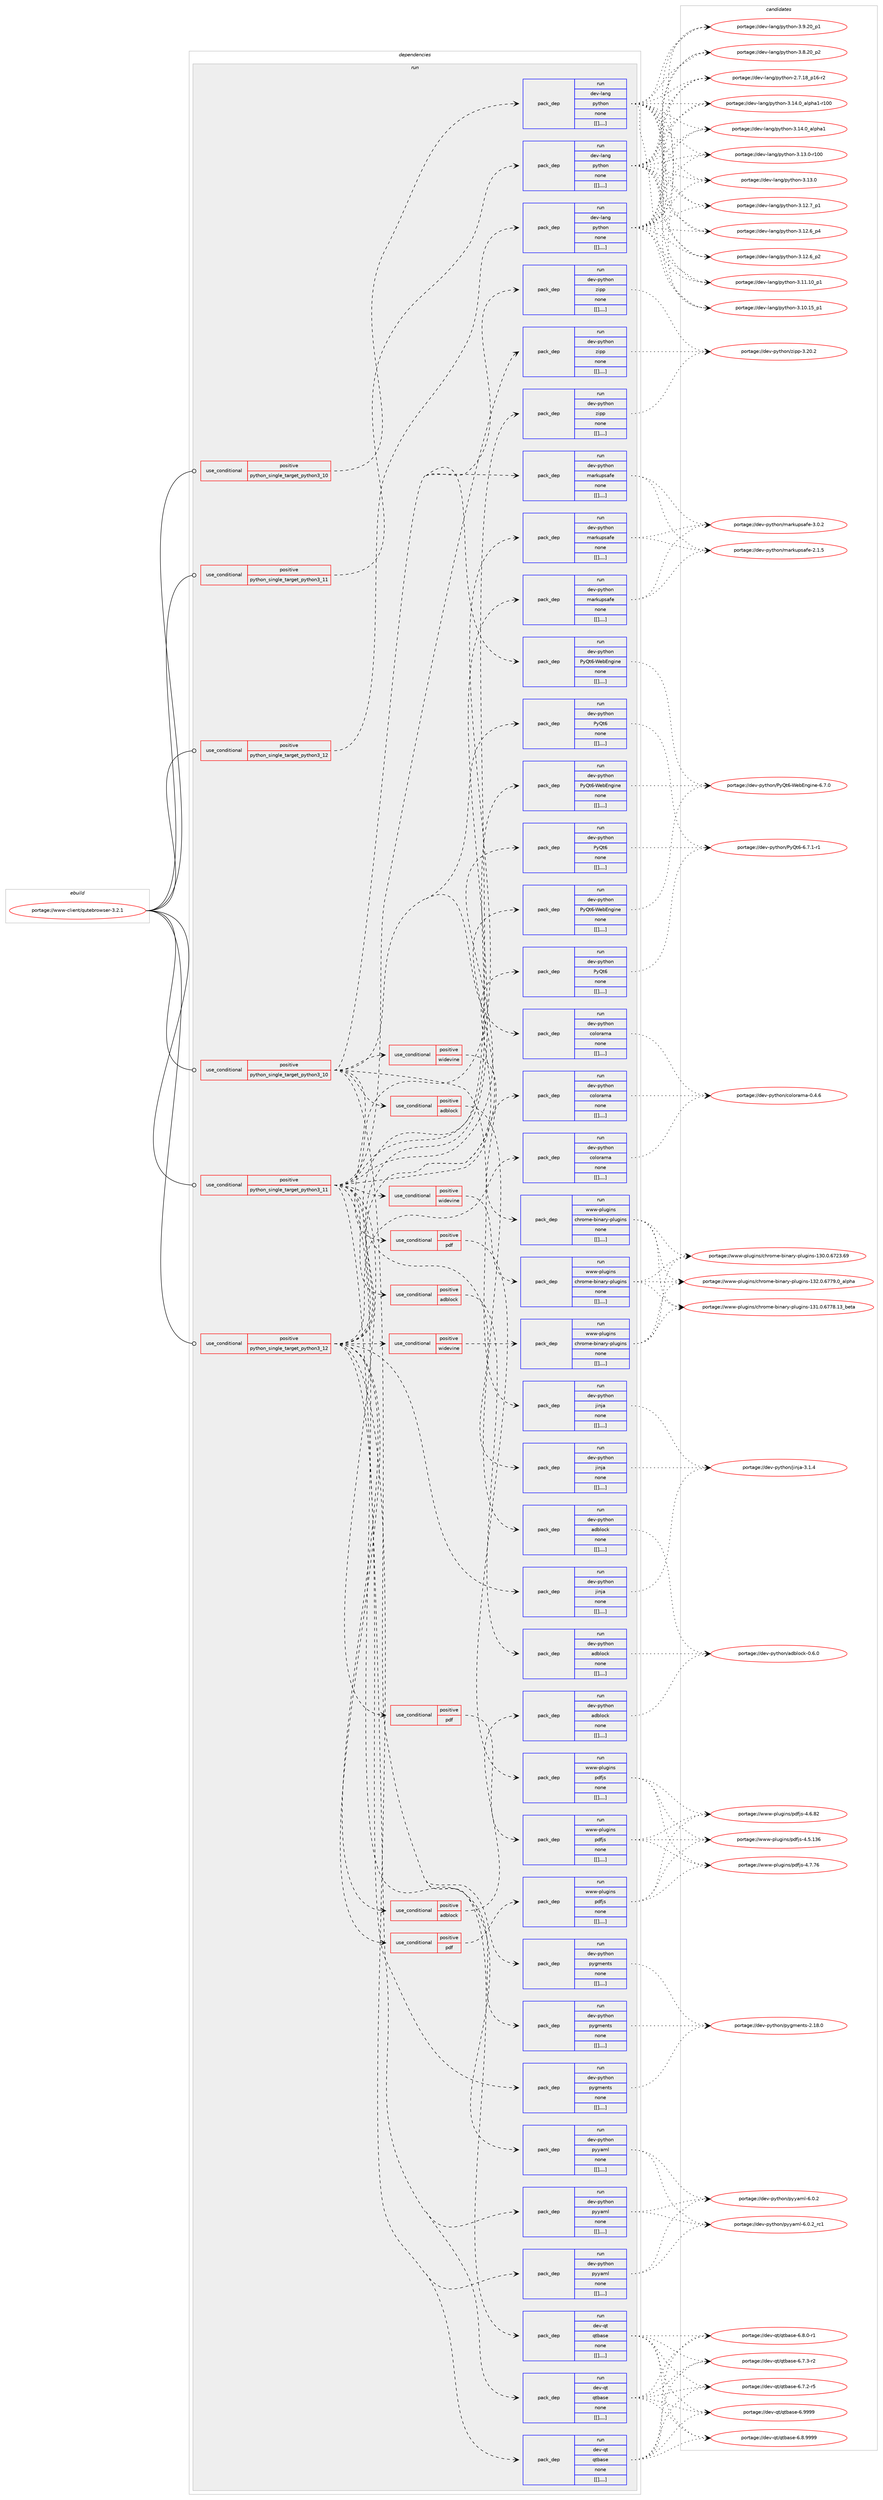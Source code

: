 digraph prolog {

# *************
# Graph options
# *************

newrank=true;
concentrate=true;
compound=true;
graph [rankdir=LR,fontname=Helvetica,fontsize=10,ranksep=1.5];#, ranksep=2.5, nodesep=0.2];
edge  [arrowhead=vee];
node  [fontname=Helvetica,fontsize=10];

# **********
# The ebuild
# **********

subgraph cluster_leftcol {
color=gray;
label=<<i>ebuild</i>>;
id [label="portage://www-client/qutebrowser-3.2.1", color=red, width=4, href="../www-client/qutebrowser-3.2.1.svg"];
}

# ****************
# The dependencies
# ****************

subgraph cluster_midcol {
color=gray;
label=<<i>dependencies</i>>;
subgraph cluster_compile {
fillcolor="#eeeeee";
style=filled;
label=<<i>compile</i>>;
}
subgraph cluster_compileandrun {
fillcolor="#eeeeee";
style=filled;
label=<<i>compile and run</i>>;
}
subgraph cluster_run {
fillcolor="#eeeeee";
style=filled;
label=<<i>run</i>>;
subgraph cond127078 {
dependency474744 [label=<<TABLE BORDER="0" CELLBORDER="1" CELLSPACING="0" CELLPADDING="4"><TR><TD ROWSPAN="3" CELLPADDING="10">use_conditional</TD></TR><TR><TD>positive</TD></TR><TR><TD>python_single_target_python3_10</TD></TR></TABLE>>, shape=none, color=red];
subgraph pack344060 {
dependency474808 [label=<<TABLE BORDER="0" CELLBORDER="1" CELLSPACING="0" CELLPADDING="4" WIDTH="220"><TR><TD ROWSPAN="6" CELLPADDING="30">pack_dep</TD></TR><TR><TD WIDTH="110">run</TD></TR><TR><TD>dev-lang</TD></TR><TR><TD>python</TD></TR><TR><TD>none</TD></TR><TR><TD>[[],,,,]</TD></TR></TABLE>>, shape=none, color=blue];
}
dependency474744:e -> dependency474808:w [weight=20,style="dashed",arrowhead="vee"];
}
id:e -> dependency474744:w [weight=20,style="solid",arrowhead="odot"];
subgraph cond127108 {
dependency474817 [label=<<TABLE BORDER="0" CELLBORDER="1" CELLSPACING="0" CELLPADDING="4"><TR><TD ROWSPAN="3" CELLPADDING="10">use_conditional</TD></TR><TR><TD>positive</TD></TR><TR><TD>python_single_target_python3_10</TD></TR></TABLE>>, shape=none, color=red];
subgraph pack344103 {
dependency474838 [label=<<TABLE BORDER="0" CELLBORDER="1" CELLSPACING="0" CELLPADDING="4" WIDTH="220"><TR><TD ROWSPAN="6" CELLPADDING="30">pack_dep</TD></TR><TR><TD WIDTH="110">run</TD></TR><TR><TD>dev-python</TD></TR><TR><TD>PyQt6-WebEngine</TD></TR><TR><TD>none</TD></TR><TR><TD>[[],,,,]</TD></TR></TABLE>>, shape=none, color=blue];
}
dependency474817:e -> dependency474838:w [weight=20,style="dashed",arrowhead="vee"];
subgraph pack344137 {
dependency474862 [label=<<TABLE BORDER="0" CELLBORDER="1" CELLSPACING="0" CELLPADDING="4" WIDTH="220"><TR><TD ROWSPAN="6" CELLPADDING="30">pack_dep</TD></TR><TR><TD WIDTH="110">run</TD></TR><TR><TD>dev-python</TD></TR><TR><TD>PyQt6</TD></TR><TR><TD>none</TD></TR><TR><TD>[[],,,,]</TD></TR></TABLE>>, shape=none, color=blue];
}
dependency474817:e -> dependency474862:w [weight=20,style="dashed",arrowhead="vee"];
subgraph pack344143 {
dependency474907 [label=<<TABLE BORDER="0" CELLBORDER="1" CELLSPACING="0" CELLPADDING="4" WIDTH="220"><TR><TD ROWSPAN="6" CELLPADDING="30">pack_dep</TD></TR><TR><TD WIDTH="110">run</TD></TR><TR><TD>dev-python</TD></TR><TR><TD>colorama</TD></TR><TR><TD>none</TD></TR><TR><TD>[[],,,,]</TD></TR></TABLE>>, shape=none, color=blue];
}
dependency474817:e -> dependency474907:w [weight=20,style="dashed",arrowhead="vee"];
subgraph pack344181 {
dependency474911 [label=<<TABLE BORDER="0" CELLBORDER="1" CELLSPACING="0" CELLPADDING="4" WIDTH="220"><TR><TD ROWSPAN="6" CELLPADDING="30">pack_dep</TD></TR><TR><TD WIDTH="110">run</TD></TR><TR><TD>dev-python</TD></TR><TR><TD>jinja</TD></TR><TR><TD>none</TD></TR><TR><TD>[[],,,,]</TD></TR></TABLE>>, shape=none, color=blue];
}
dependency474817:e -> dependency474911:w [weight=20,style="dashed",arrowhead="vee"];
subgraph pack344183 {
dependency474936 [label=<<TABLE BORDER="0" CELLBORDER="1" CELLSPACING="0" CELLPADDING="4" WIDTH="220"><TR><TD ROWSPAN="6" CELLPADDING="30">pack_dep</TD></TR><TR><TD WIDTH="110">run</TD></TR><TR><TD>dev-python</TD></TR><TR><TD>markupsafe</TD></TR><TR><TD>none</TD></TR><TR><TD>[[],,,,]</TD></TR></TABLE>>, shape=none, color=blue];
}
dependency474817:e -> dependency474936:w [weight=20,style="dashed",arrowhead="vee"];
subgraph pack344196 {
dependency474942 [label=<<TABLE BORDER="0" CELLBORDER="1" CELLSPACING="0" CELLPADDING="4" WIDTH="220"><TR><TD ROWSPAN="6" CELLPADDING="30">pack_dep</TD></TR><TR><TD WIDTH="110">run</TD></TR><TR><TD>dev-python</TD></TR><TR><TD>pygments</TD></TR><TR><TD>none</TD></TR><TR><TD>[[],,,,]</TD></TR></TABLE>>, shape=none, color=blue];
}
dependency474817:e -> dependency474942:w [weight=20,style="dashed",arrowhead="vee"];
subgraph pack344201 {
dependency474948 [label=<<TABLE BORDER="0" CELLBORDER="1" CELLSPACING="0" CELLPADDING="4" WIDTH="220"><TR><TD ROWSPAN="6" CELLPADDING="30">pack_dep</TD></TR><TR><TD WIDTH="110">run</TD></TR><TR><TD>dev-python</TD></TR><TR><TD>pyyaml</TD></TR><TR><TD>none</TD></TR><TR><TD>[[],,,,]</TD></TR></TABLE>>, shape=none, color=blue];
}
dependency474817:e -> dependency474948:w [weight=20,style="dashed",arrowhead="vee"];
subgraph pack344219 {
dependency475014 [label=<<TABLE BORDER="0" CELLBORDER="1" CELLSPACING="0" CELLPADDING="4" WIDTH="220"><TR><TD ROWSPAN="6" CELLPADDING="30">pack_dep</TD></TR><TR><TD WIDTH="110">run</TD></TR><TR><TD>dev-python</TD></TR><TR><TD>zipp</TD></TR><TR><TD>none</TD></TR><TR><TD>[[],,,,]</TD></TR></TABLE>>, shape=none, color=blue];
}
dependency474817:e -> dependency475014:w [weight=20,style="dashed",arrowhead="vee"];
subgraph pack344286 {
dependency475062 [label=<<TABLE BORDER="0" CELLBORDER="1" CELLSPACING="0" CELLPADDING="4" WIDTH="220"><TR><TD ROWSPAN="6" CELLPADDING="30">pack_dep</TD></TR><TR><TD WIDTH="110">run</TD></TR><TR><TD>dev-qt</TD></TR><TR><TD>qtbase</TD></TR><TR><TD>none</TD></TR><TR><TD>[[],,,,]</TD></TR></TABLE>>, shape=none, color=blue];
}
dependency474817:e -> dependency475062:w [weight=20,style="dashed",arrowhead="vee"];
subgraph cond127152 {
dependency475085 [label=<<TABLE BORDER="0" CELLBORDER="1" CELLSPACING="0" CELLPADDING="4"><TR><TD ROWSPAN="3" CELLPADDING="10">use_conditional</TD></TR><TR><TD>positive</TD></TR><TR><TD>adblock</TD></TR></TABLE>>, shape=none, color=red];
subgraph pack344341 {
dependency475125 [label=<<TABLE BORDER="0" CELLBORDER="1" CELLSPACING="0" CELLPADDING="4" WIDTH="220"><TR><TD ROWSPAN="6" CELLPADDING="30">pack_dep</TD></TR><TR><TD WIDTH="110">run</TD></TR><TR><TD>dev-python</TD></TR><TR><TD>adblock</TD></TR><TR><TD>none</TD></TR><TR><TD>[[],,,,]</TD></TR></TABLE>>, shape=none, color=blue];
}
dependency475085:e -> dependency475125:w [weight=20,style="dashed",arrowhead="vee"];
}
dependency474817:e -> dependency475085:w [weight=20,style="dashed",arrowhead="vee"];
subgraph cond127173 {
dependency475130 [label=<<TABLE BORDER="0" CELLBORDER="1" CELLSPACING="0" CELLPADDING="4"><TR><TD ROWSPAN="3" CELLPADDING="10">use_conditional</TD></TR><TR><TD>positive</TD></TR><TR><TD>pdf</TD></TR></TABLE>>, shape=none, color=red];
subgraph pack344387 {
dependency475195 [label=<<TABLE BORDER="0" CELLBORDER="1" CELLSPACING="0" CELLPADDING="4" WIDTH="220"><TR><TD ROWSPAN="6" CELLPADDING="30">pack_dep</TD></TR><TR><TD WIDTH="110">run</TD></TR><TR><TD>www-plugins</TD></TR><TR><TD>pdfjs</TD></TR><TR><TD>none</TD></TR><TR><TD>[[],,,,]</TD></TR></TABLE>>, shape=none, color=blue];
}
dependency475130:e -> dependency475195:w [weight=20,style="dashed",arrowhead="vee"];
}
dependency474817:e -> dependency475130:w [weight=20,style="dashed",arrowhead="vee"];
subgraph cond127190 {
dependency475201 [label=<<TABLE BORDER="0" CELLBORDER="1" CELLSPACING="0" CELLPADDING="4"><TR><TD ROWSPAN="3" CELLPADDING="10">use_conditional</TD></TR><TR><TD>positive</TD></TR><TR><TD>widevine</TD></TR></TABLE>>, shape=none, color=red];
subgraph pack344416 {
dependency475225 [label=<<TABLE BORDER="0" CELLBORDER="1" CELLSPACING="0" CELLPADDING="4" WIDTH="220"><TR><TD ROWSPAN="6" CELLPADDING="30">pack_dep</TD></TR><TR><TD WIDTH="110">run</TD></TR><TR><TD>www-plugins</TD></TR><TR><TD>chrome-binary-plugins</TD></TR><TR><TD>none</TD></TR><TR><TD>[[],,,,]</TD></TR></TABLE>>, shape=none, color=blue];
}
dependency475201:e -> dependency475225:w [weight=20,style="dashed",arrowhead="vee"];
}
dependency474817:e -> dependency475201:w [weight=20,style="dashed",arrowhead="vee"];
}
id:e -> dependency474817:w [weight=20,style="solid",arrowhead="odot"];
subgraph cond127198 {
dependency475249 [label=<<TABLE BORDER="0" CELLBORDER="1" CELLSPACING="0" CELLPADDING="4"><TR><TD ROWSPAN="3" CELLPADDING="10">use_conditional</TD></TR><TR><TD>positive</TD></TR><TR><TD>python_single_target_python3_11</TD></TR></TABLE>>, shape=none, color=red];
subgraph pack344443 {
dependency475251 [label=<<TABLE BORDER="0" CELLBORDER="1" CELLSPACING="0" CELLPADDING="4" WIDTH="220"><TR><TD ROWSPAN="6" CELLPADDING="30">pack_dep</TD></TR><TR><TD WIDTH="110">run</TD></TR><TR><TD>dev-lang</TD></TR><TR><TD>python</TD></TR><TR><TD>none</TD></TR><TR><TD>[[],,,,]</TD></TR></TABLE>>, shape=none, color=blue];
}
dependency475249:e -> dependency475251:w [weight=20,style="dashed",arrowhead="vee"];
}
id:e -> dependency475249:w [weight=20,style="solid",arrowhead="odot"];
subgraph cond127210 {
dependency475316 [label=<<TABLE BORDER="0" CELLBORDER="1" CELLSPACING="0" CELLPADDING="4"><TR><TD ROWSPAN="3" CELLPADDING="10">use_conditional</TD></TR><TR><TD>positive</TD></TR><TR><TD>python_single_target_python3_11</TD></TR></TABLE>>, shape=none, color=red];
subgraph pack344490 {
dependency475320 [label=<<TABLE BORDER="0" CELLBORDER="1" CELLSPACING="0" CELLPADDING="4" WIDTH="220"><TR><TD ROWSPAN="6" CELLPADDING="30">pack_dep</TD></TR><TR><TD WIDTH="110">run</TD></TR><TR><TD>dev-python</TD></TR><TR><TD>PyQt6-WebEngine</TD></TR><TR><TD>none</TD></TR><TR><TD>[[],,,,]</TD></TR></TABLE>>, shape=none, color=blue];
}
dependency475316:e -> dependency475320:w [weight=20,style="dashed",arrowhead="vee"];
subgraph pack344508 {
dependency475349 [label=<<TABLE BORDER="0" CELLBORDER="1" CELLSPACING="0" CELLPADDING="4" WIDTH="220"><TR><TD ROWSPAN="6" CELLPADDING="30">pack_dep</TD></TR><TR><TD WIDTH="110">run</TD></TR><TR><TD>dev-python</TD></TR><TR><TD>PyQt6</TD></TR><TR><TD>none</TD></TR><TR><TD>[[],,,,]</TD></TR></TABLE>>, shape=none, color=blue];
}
dependency475316:e -> dependency475349:w [weight=20,style="dashed",arrowhead="vee"];
subgraph pack344524 {
dependency475452 [label=<<TABLE BORDER="0" CELLBORDER="1" CELLSPACING="0" CELLPADDING="4" WIDTH="220"><TR><TD ROWSPAN="6" CELLPADDING="30">pack_dep</TD></TR><TR><TD WIDTH="110">run</TD></TR><TR><TD>dev-python</TD></TR><TR><TD>colorama</TD></TR><TR><TD>none</TD></TR><TR><TD>[[],,,,]</TD></TR></TABLE>>, shape=none, color=blue];
}
dependency475316:e -> dependency475452:w [weight=20,style="dashed",arrowhead="vee"];
subgraph pack344589 {
dependency475457 [label=<<TABLE BORDER="0" CELLBORDER="1" CELLSPACING="0" CELLPADDING="4" WIDTH="220"><TR><TD ROWSPAN="6" CELLPADDING="30">pack_dep</TD></TR><TR><TD WIDTH="110">run</TD></TR><TR><TD>dev-python</TD></TR><TR><TD>jinja</TD></TR><TR><TD>none</TD></TR><TR><TD>[[],,,,]</TD></TR></TABLE>>, shape=none, color=blue];
}
dependency475316:e -> dependency475457:w [weight=20,style="dashed",arrowhead="vee"];
subgraph pack344595 {
dependency475537 [label=<<TABLE BORDER="0" CELLBORDER="1" CELLSPACING="0" CELLPADDING="4" WIDTH="220"><TR><TD ROWSPAN="6" CELLPADDING="30">pack_dep</TD></TR><TR><TD WIDTH="110">run</TD></TR><TR><TD>dev-python</TD></TR><TR><TD>markupsafe</TD></TR><TR><TD>none</TD></TR><TR><TD>[[],,,,]</TD></TR></TABLE>>, shape=none, color=blue];
}
dependency475316:e -> dependency475537:w [weight=20,style="dashed",arrowhead="vee"];
subgraph pack344685 {
dependency475586 [label=<<TABLE BORDER="0" CELLBORDER="1" CELLSPACING="0" CELLPADDING="4" WIDTH="220"><TR><TD ROWSPAN="6" CELLPADDING="30">pack_dep</TD></TR><TR><TD WIDTH="110">run</TD></TR><TR><TD>dev-python</TD></TR><TR><TD>pygments</TD></TR><TR><TD>none</TD></TR><TR><TD>[[],,,,]</TD></TR></TABLE>>, shape=none, color=blue];
}
dependency475316:e -> dependency475586:w [weight=20,style="dashed",arrowhead="vee"];
subgraph pack344704 {
dependency475634 [label=<<TABLE BORDER="0" CELLBORDER="1" CELLSPACING="0" CELLPADDING="4" WIDTH="220"><TR><TD ROWSPAN="6" CELLPADDING="30">pack_dep</TD></TR><TR><TD WIDTH="110">run</TD></TR><TR><TD>dev-python</TD></TR><TR><TD>pyyaml</TD></TR><TR><TD>none</TD></TR><TR><TD>[[],,,,]</TD></TR></TABLE>>, shape=none, color=blue];
}
dependency475316:e -> dependency475634:w [weight=20,style="dashed",arrowhead="vee"];
subgraph pack344727 {
dependency475643 [label=<<TABLE BORDER="0" CELLBORDER="1" CELLSPACING="0" CELLPADDING="4" WIDTH="220"><TR><TD ROWSPAN="6" CELLPADDING="30">pack_dep</TD></TR><TR><TD WIDTH="110">run</TD></TR><TR><TD>dev-python</TD></TR><TR><TD>zipp</TD></TR><TR><TD>none</TD></TR><TR><TD>[[],,,,]</TD></TR></TABLE>>, shape=none, color=blue];
}
dependency475316:e -> dependency475643:w [weight=20,style="dashed",arrowhead="vee"];
subgraph pack344730 {
dependency475687 [label=<<TABLE BORDER="0" CELLBORDER="1" CELLSPACING="0" CELLPADDING="4" WIDTH="220"><TR><TD ROWSPAN="6" CELLPADDING="30">pack_dep</TD></TR><TR><TD WIDTH="110">run</TD></TR><TR><TD>dev-qt</TD></TR><TR><TD>qtbase</TD></TR><TR><TD>none</TD></TR><TR><TD>[[],,,,]</TD></TR></TABLE>>, shape=none, color=blue];
}
dependency475316:e -> dependency475687:w [weight=20,style="dashed",arrowhead="vee"];
subgraph cond127325 {
dependency475748 [label=<<TABLE BORDER="0" CELLBORDER="1" CELLSPACING="0" CELLPADDING="4"><TR><TD ROWSPAN="3" CELLPADDING="10">use_conditional</TD></TR><TR><TD>positive</TD></TR><TR><TD>adblock</TD></TR></TABLE>>, shape=none, color=red];
subgraph pack344811 {
dependency475771 [label=<<TABLE BORDER="0" CELLBORDER="1" CELLSPACING="0" CELLPADDING="4" WIDTH="220"><TR><TD ROWSPAN="6" CELLPADDING="30">pack_dep</TD></TR><TR><TD WIDTH="110">run</TD></TR><TR><TD>dev-python</TD></TR><TR><TD>adblock</TD></TR><TR><TD>none</TD></TR><TR><TD>[[],,,,]</TD></TR></TABLE>>, shape=none, color=blue];
}
dependency475748:e -> dependency475771:w [weight=20,style="dashed",arrowhead="vee"];
}
dependency475316:e -> dependency475748:w [weight=20,style="dashed",arrowhead="vee"];
subgraph cond127342 {
dependency475814 [label=<<TABLE BORDER="0" CELLBORDER="1" CELLSPACING="0" CELLPADDING="4"><TR><TD ROWSPAN="3" CELLPADDING="10">use_conditional</TD></TR><TR><TD>positive</TD></TR><TR><TD>pdf</TD></TR></TABLE>>, shape=none, color=red];
subgraph pack344857 {
dependency475836 [label=<<TABLE BORDER="0" CELLBORDER="1" CELLSPACING="0" CELLPADDING="4" WIDTH="220"><TR><TD ROWSPAN="6" CELLPADDING="30">pack_dep</TD></TR><TR><TD WIDTH="110">run</TD></TR><TR><TD>www-plugins</TD></TR><TR><TD>pdfjs</TD></TR><TR><TD>none</TD></TR><TR><TD>[[],,,,]</TD></TR></TABLE>>, shape=none, color=blue];
}
dependency475814:e -> dependency475836:w [weight=20,style="dashed",arrowhead="vee"];
}
dependency475316:e -> dependency475814:w [weight=20,style="dashed",arrowhead="vee"];
subgraph cond127349 {
dependency475841 [label=<<TABLE BORDER="0" CELLBORDER="1" CELLSPACING="0" CELLPADDING="4"><TR><TD ROWSPAN="3" CELLPADDING="10">use_conditional</TD></TR><TR><TD>positive</TD></TR><TR><TD>widevine</TD></TR></TABLE>>, shape=none, color=red];
subgraph pack344880 {
dependency475844 [label=<<TABLE BORDER="0" CELLBORDER="1" CELLSPACING="0" CELLPADDING="4" WIDTH="220"><TR><TD ROWSPAN="6" CELLPADDING="30">pack_dep</TD></TR><TR><TD WIDTH="110">run</TD></TR><TR><TD>www-plugins</TD></TR><TR><TD>chrome-binary-plugins</TD></TR><TR><TD>none</TD></TR><TR><TD>[[],,,,]</TD></TR></TABLE>>, shape=none, color=blue];
}
dependency475841:e -> dependency475844:w [weight=20,style="dashed",arrowhead="vee"];
}
dependency475316:e -> dependency475841:w [weight=20,style="dashed",arrowhead="vee"];
}
id:e -> dependency475316:w [weight=20,style="solid",arrowhead="odot"];
subgraph cond127373 {
dependency475963 [label=<<TABLE BORDER="0" CELLBORDER="1" CELLSPACING="0" CELLPADDING="4"><TR><TD ROWSPAN="3" CELLPADDING="10">use_conditional</TD></TR><TR><TD>positive</TD></TR><TR><TD>python_single_target_python3_12</TD></TR></TABLE>>, shape=none, color=red];
subgraph pack344983 {
dependency476003 [label=<<TABLE BORDER="0" CELLBORDER="1" CELLSPACING="0" CELLPADDING="4" WIDTH="220"><TR><TD ROWSPAN="6" CELLPADDING="30">pack_dep</TD></TR><TR><TD WIDTH="110">run</TD></TR><TR><TD>dev-lang</TD></TR><TR><TD>python</TD></TR><TR><TD>none</TD></TR><TR><TD>[[],,,,]</TD></TR></TABLE>>, shape=none, color=blue];
}
dependency475963:e -> dependency476003:w [weight=20,style="dashed",arrowhead="vee"];
}
id:e -> dependency475963:w [weight=20,style="solid",arrowhead="odot"];
subgraph cond127396 {
dependency476028 [label=<<TABLE BORDER="0" CELLBORDER="1" CELLSPACING="0" CELLPADDING="4"><TR><TD ROWSPAN="3" CELLPADDING="10">use_conditional</TD></TR><TR><TD>positive</TD></TR><TR><TD>python_single_target_python3_12</TD></TR></TABLE>>, shape=none, color=red];
subgraph pack345019 {
dependency476051 [label=<<TABLE BORDER="0" CELLBORDER="1" CELLSPACING="0" CELLPADDING="4" WIDTH="220"><TR><TD ROWSPAN="6" CELLPADDING="30">pack_dep</TD></TR><TR><TD WIDTH="110">run</TD></TR><TR><TD>dev-python</TD></TR><TR><TD>PyQt6-WebEngine</TD></TR><TR><TD>none</TD></TR><TR><TD>[[],,,,]</TD></TR></TABLE>>, shape=none, color=blue];
}
dependency476028:e -> dependency476051:w [weight=20,style="dashed",arrowhead="vee"];
subgraph pack345041 {
dependency476131 [label=<<TABLE BORDER="0" CELLBORDER="1" CELLSPACING="0" CELLPADDING="4" WIDTH="220"><TR><TD ROWSPAN="6" CELLPADDING="30">pack_dep</TD></TR><TR><TD WIDTH="110">run</TD></TR><TR><TD>dev-python</TD></TR><TR><TD>PyQt6</TD></TR><TR><TD>none</TD></TR><TR><TD>[[],,,,]</TD></TR></TABLE>>, shape=none, color=blue];
}
dependency476028:e -> dependency476131:w [weight=20,style="dashed",arrowhead="vee"];
subgraph pack345113 {
dependency476151 [label=<<TABLE BORDER="0" CELLBORDER="1" CELLSPACING="0" CELLPADDING="4" WIDTH="220"><TR><TD ROWSPAN="6" CELLPADDING="30">pack_dep</TD></TR><TR><TD WIDTH="110">run</TD></TR><TR><TD>dev-python</TD></TR><TR><TD>colorama</TD></TR><TR><TD>none</TD></TR><TR><TD>[[],,,,]</TD></TR></TABLE>>, shape=none, color=blue];
}
dependency476028:e -> dependency476151:w [weight=20,style="dashed",arrowhead="vee"];
subgraph pack345125 {
dependency476173 [label=<<TABLE BORDER="0" CELLBORDER="1" CELLSPACING="0" CELLPADDING="4" WIDTH="220"><TR><TD ROWSPAN="6" CELLPADDING="30">pack_dep</TD></TR><TR><TD WIDTH="110">run</TD></TR><TR><TD>dev-python</TD></TR><TR><TD>jinja</TD></TR><TR><TD>none</TD></TR><TR><TD>[[],,,,]</TD></TR></TABLE>>, shape=none, color=blue];
}
dependency476028:e -> dependency476173:w [weight=20,style="dashed",arrowhead="vee"];
subgraph pack345140 {
dependency476263 [label=<<TABLE BORDER="0" CELLBORDER="1" CELLSPACING="0" CELLPADDING="4" WIDTH="220"><TR><TD ROWSPAN="6" CELLPADDING="30">pack_dep</TD></TR><TR><TD WIDTH="110">run</TD></TR><TR><TD>dev-python</TD></TR><TR><TD>markupsafe</TD></TR><TR><TD>none</TD></TR><TR><TD>[[],,,,]</TD></TR></TABLE>>, shape=none, color=blue];
}
dependency476028:e -> dependency476263:w [weight=20,style="dashed",arrowhead="vee"];
subgraph pack345210 {
dependency476288 [label=<<TABLE BORDER="0" CELLBORDER="1" CELLSPACING="0" CELLPADDING="4" WIDTH="220"><TR><TD ROWSPAN="6" CELLPADDING="30">pack_dep</TD></TR><TR><TD WIDTH="110">run</TD></TR><TR><TD>dev-python</TD></TR><TR><TD>pygments</TD></TR><TR><TD>none</TD></TR><TR><TD>[[],,,,]</TD></TR></TABLE>>, shape=none, color=blue];
}
dependency476028:e -> dependency476288:w [weight=20,style="dashed",arrowhead="vee"];
subgraph pack345226 {
dependency476328 [label=<<TABLE BORDER="0" CELLBORDER="1" CELLSPACING="0" CELLPADDING="4" WIDTH="220"><TR><TD ROWSPAN="6" CELLPADDING="30">pack_dep</TD></TR><TR><TD WIDTH="110">run</TD></TR><TR><TD>dev-python</TD></TR><TR><TD>pyyaml</TD></TR><TR><TD>none</TD></TR><TR><TD>[[],,,,]</TD></TR></TABLE>>, shape=none, color=blue];
}
dependency476028:e -> dependency476328:w [weight=20,style="dashed",arrowhead="vee"];
subgraph pack345287 {
dependency476403 [label=<<TABLE BORDER="0" CELLBORDER="1" CELLSPACING="0" CELLPADDING="4" WIDTH="220"><TR><TD ROWSPAN="6" CELLPADDING="30">pack_dep</TD></TR><TR><TD WIDTH="110">run</TD></TR><TR><TD>dev-python</TD></TR><TR><TD>zipp</TD></TR><TR><TD>none</TD></TR><TR><TD>[[],,,,]</TD></TR></TABLE>>, shape=none, color=blue];
}
dependency476028:e -> dependency476403:w [weight=20,style="dashed",arrowhead="vee"];
subgraph pack345372 {
dependency476544 [label=<<TABLE BORDER="0" CELLBORDER="1" CELLSPACING="0" CELLPADDING="4" WIDTH="220"><TR><TD ROWSPAN="6" CELLPADDING="30">pack_dep</TD></TR><TR><TD WIDTH="110">run</TD></TR><TR><TD>dev-qt</TD></TR><TR><TD>qtbase</TD></TR><TR><TD>none</TD></TR><TR><TD>[[],,,,]</TD></TR></TABLE>>, shape=none, color=blue];
}
dependency476028:e -> dependency476544:w [weight=20,style="dashed",arrowhead="vee"];
subgraph cond127533 {
dependency476568 [label=<<TABLE BORDER="0" CELLBORDER="1" CELLSPACING="0" CELLPADDING="4"><TR><TD ROWSPAN="3" CELLPADDING="10">use_conditional</TD></TR><TR><TD>positive</TD></TR><TR><TD>adblock</TD></TR></TABLE>>, shape=none, color=red];
subgraph pack345406 {
dependency476585 [label=<<TABLE BORDER="0" CELLBORDER="1" CELLSPACING="0" CELLPADDING="4" WIDTH="220"><TR><TD ROWSPAN="6" CELLPADDING="30">pack_dep</TD></TR><TR><TD WIDTH="110">run</TD></TR><TR><TD>dev-python</TD></TR><TR><TD>adblock</TD></TR><TR><TD>none</TD></TR><TR><TD>[[],,,,]</TD></TR></TABLE>>, shape=none, color=blue];
}
dependency476568:e -> dependency476585:w [weight=20,style="dashed",arrowhead="vee"];
}
dependency476028:e -> dependency476568:w [weight=20,style="dashed",arrowhead="vee"];
subgraph cond127555 {
dependency476605 [label=<<TABLE BORDER="0" CELLBORDER="1" CELLSPACING="0" CELLPADDING="4"><TR><TD ROWSPAN="3" CELLPADDING="10">use_conditional</TD></TR><TR><TD>positive</TD></TR><TR><TD>pdf</TD></TR></TABLE>>, shape=none, color=red];
subgraph pack345439 {
dependency476633 [label=<<TABLE BORDER="0" CELLBORDER="1" CELLSPACING="0" CELLPADDING="4" WIDTH="220"><TR><TD ROWSPAN="6" CELLPADDING="30">pack_dep</TD></TR><TR><TD WIDTH="110">run</TD></TR><TR><TD>www-plugins</TD></TR><TR><TD>pdfjs</TD></TR><TR><TD>none</TD></TR><TR><TD>[[],,,,]</TD></TR></TABLE>>, shape=none, color=blue];
}
dependency476605:e -> dependency476633:w [weight=20,style="dashed",arrowhead="vee"];
}
dependency476028:e -> dependency476605:w [weight=20,style="dashed",arrowhead="vee"];
subgraph cond127575 {
dependency476688 [label=<<TABLE BORDER="0" CELLBORDER="1" CELLSPACING="0" CELLPADDING="4"><TR><TD ROWSPAN="3" CELLPADDING="10">use_conditional</TD></TR><TR><TD>positive</TD></TR><TR><TD>widevine</TD></TR></TABLE>>, shape=none, color=red];
subgraph pack345479 {
dependency476689 [label=<<TABLE BORDER="0" CELLBORDER="1" CELLSPACING="0" CELLPADDING="4" WIDTH="220"><TR><TD ROWSPAN="6" CELLPADDING="30">pack_dep</TD></TR><TR><TD WIDTH="110">run</TD></TR><TR><TD>www-plugins</TD></TR><TR><TD>chrome-binary-plugins</TD></TR><TR><TD>none</TD></TR><TR><TD>[[],,,,]</TD></TR></TABLE>>, shape=none, color=blue];
}
dependency476688:e -> dependency476689:w [weight=20,style="dashed",arrowhead="vee"];
}
dependency476028:e -> dependency476688:w [weight=20,style="dashed",arrowhead="vee"];
}
id:e -> dependency476028:w [weight=20,style="solid",arrowhead="odot"];
}
}

# **************
# The candidates
# **************

subgraph cluster_choices {
rank=same;
color=gray;
label=<<i>candidates</i>>;

subgraph choice344028 {
color=black;
nodesep=1;
choice100101118451089711010347112121116104111110455146495246489597108112104974945114494848 [label="portage://dev-lang/python-3.14.0_alpha1-r100", color=red, width=4,href="../dev-lang/python-3.14.0_alpha1-r100.svg"];
choice1001011184510897110103471121211161041111104551464952464895971081121049749 [label="portage://dev-lang/python-3.14.0_alpha1", color=red, width=4,href="../dev-lang/python-3.14.0_alpha1.svg"];
choice1001011184510897110103471121211161041111104551464951464845114494848 [label="portage://dev-lang/python-3.13.0-r100", color=red, width=4,href="../dev-lang/python-3.13.0-r100.svg"];
choice10010111845108971101034711212111610411111045514649514648 [label="portage://dev-lang/python-3.13.0", color=red, width=4,href="../dev-lang/python-3.13.0.svg"];
choice100101118451089711010347112121116104111110455146495046559511249 [label="portage://dev-lang/python-3.12.7_p1", color=red, width=4,href="../dev-lang/python-3.12.7_p1.svg"];
choice100101118451089711010347112121116104111110455146495046549511252 [label="portage://dev-lang/python-3.12.6_p4", color=red, width=4,href="../dev-lang/python-3.12.6_p4.svg"];
choice100101118451089711010347112121116104111110455146495046549511250 [label="portage://dev-lang/python-3.12.6_p2", color=red, width=4,href="../dev-lang/python-3.12.6_p2.svg"];
choice10010111845108971101034711212111610411111045514649494649489511249 [label="portage://dev-lang/python-3.11.10_p1", color=red, width=4,href="../dev-lang/python-3.11.10_p1.svg"];
choice10010111845108971101034711212111610411111045514649484649539511249 [label="portage://dev-lang/python-3.10.15_p1", color=red, width=4,href="../dev-lang/python-3.10.15_p1.svg"];
choice100101118451089711010347112121116104111110455146574650489511249 [label="portage://dev-lang/python-3.9.20_p1", color=red, width=4,href="../dev-lang/python-3.9.20_p1.svg"];
choice100101118451089711010347112121116104111110455146564650489511250 [label="portage://dev-lang/python-3.8.20_p2", color=red, width=4,href="../dev-lang/python-3.8.20_p2.svg"];
choice100101118451089711010347112121116104111110455046554649569511249544511450 [label="portage://dev-lang/python-2.7.18_p16-r2", color=red, width=4,href="../dev-lang/python-2.7.18_p16-r2.svg"];
dependency474808:e -> choice100101118451089711010347112121116104111110455146495246489597108112104974945114494848:w [style=dotted,weight="100"];
dependency474808:e -> choice1001011184510897110103471121211161041111104551464952464895971081121049749:w [style=dotted,weight="100"];
dependency474808:e -> choice1001011184510897110103471121211161041111104551464951464845114494848:w [style=dotted,weight="100"];
dependency474808:e -> choice10010111845108971101034711212111610411111045514649514648:w [style=dotted,weight="100"];
dependency474808:e -> choice100101118451089711010347112121116104111110455146495046559511249:w [style=dotted,weight="100"];
dependency474808:e -> choice100101118451089711010347112121116104111110455146495046549511252:w [style=dotted,weight="100"];
dependency474808:e -> choice100101118451089711010347112121116104111110455146495046549511250:w [style=dotted,weight="100"];
dependency474808:e -> choice10010111845108971101034711212111610411111045514649494649489511249:w [style=dotted,weight="100"];
dependency474808:e -> choice10010111845108971101034711212111610411111045514649484649539511249:w [style=dotted,weight="100"];
dependency474808:e -> choice100101118451089711010347112121116104111110455146574650489511249:w [style=dotted,weight="100"];
dependency474808:e -> choice100101118451089711010347112121116104111110455146564650489511250:w [style=dotted,weight="100"];
dependency474808:e -> choice100101118451089711010347112121116104111110455046554649569511249544511450:w [style=dotted,weight="100"];
}
subgraph choice344041 {
color=black;
nodesep=1;
choice100101118451121211161041111104780121811165445871019869110103105110101455446554648 [label="portage://dev-python/PyQt6-WebEngine-6.7.0", color=red, width=4,href="../dev-python/PyQt6-WebEngine-6.7.0.svg"];
dependency474838:e -> choice100101118451121211161041111104780121811165445871019869110103105110101455446554648:w [style=dotted,weight="100"];
}
subgraph choice344049 {
color=black;
nodesep=1;
choice10010111845112121116104111110478012181116544554465546494511449 [label="portage://dev-python/PyQt6-6.7.1-r1", color=red, width=4,href="../dev-python/PyQt6-6.7.1-r1.svg"];
dependency474862:e -> choice10010111845112121116104111110478012181116544554465546494511449:w [style=dotted,weight="100"];
}
subgraph choice344052 {
color=black;
nodesep=1;
choice1001011184511212111610411111047991111081111149710997454846524654 [label="portage://dev-python/colorama-0.4.6", color=red, width=4,href="../dev-python/colorama-0.4.6.svg"];
dependency474907:e -> choice1001011184511212111610411111047991111081111149710997454846524654:w [style=dotted,weight="100"];
}
subgraph choice344095 {
color=black;
nodesep=1;
choice100101118451121211161041111104710610511010697455146494652 [label="portage://dev-python/jinja-3.1.4", color=red, width=4,href="../dev-python/jinja-3.1.4.svg"];
dependency474911:e -> choice100101118451121211161041111104710610511010697455146494652:w [style=dotted,weight="100"];
}
subgraph choice344097 {
color=black;
nodesep=1;
choice10010111845112121116104111110471099711410711711211597102101455146484650 [label="portage://dev-python/markupsafe-3.0.2", color=red, width=4,href="../dev-python/markupsafe-3.0.2.svg"];
choice10010111845112121116104111110471099711410711711211597102101455046494653 [label="portage://dev-python/markupsafe-2.1.5", color=red, width=4,href="../dev-python/markupsafe-2.1.5.svg"];
dependency474936:e -> choice10010111845112121116104111110471099711410711711211597102101455146484650:w [style=dotted,weight="100"];
dependency474936:e -> choice10010111845112121116104111110471099711410711711211597102101455046494653:w [style=dotted,weight="100"];
}
subgraph choice344099 {
color=black;
nodesep=1;
choice100101118451121211161041111104711212110310910111011611545504649564648 [label="portage://dev-python/pygments-2.18.0", color=red, width=4,href="../dev-python/pygments-2.18.0.svg"];
dependency474942:e -> choice100101118451121211161041111104711212110310910111011611545504649564648:w [style=dotted,weight="100"];
}
subgraph choice344100 {
color=black;
nodesep=1;
choice100101118451121211161041111104711212112197109108455446484650951149949 [label="portage://dev-python/pyyaml-6.0.2_rc1", color=red, width=4,href="../dev-python/pyyaml-6.0.2_rc1.svg"];
choice100101118451121211161041111104711212112197109108455446484650 [label="portage://dev-python/pyyaml-6.0.2", color=red, width=4,href="../dev-python/pyyaml-6.0.2.svg"];
dependency474948:e -> choice100101118451121211161041111104711212112197109108455446484650951149949:w [style=dotted,weight="100"];
dependency474948:e -> choice100101118451121211161041111104711212112197109108455446484650:w [style=dotted,weight="100"];
}
subgraph choice344141 {
color=black;
nodesep=1;
choice100101118451121211161041111104712210511211245514650484650 [label="portage://dev-python/zipp-3.20.2", color=red, width=4,href="../dev-python/zipp-3.20.2.svg"];
dependency475014:e -> choice100101118451121211161041111104712210511211245514650484650:w [style=dotted,weight="100"];
}
subgraph choice344177 {
color=black;
nodesep=1;
choice1001011184511311647113116989711510145544657575757 [label="portage://dev-qt/qtbase-6.9999", color=red, width=4,href="../dev-qt/qtbase-6.9999.svg"];
choice10010111845113116471131169897115101455446564657575757 [label="portage://dev-qt/qtbase-6.8.9999", color=red, width=4,href="../dev-qt/qtbase-6.8.9999.svg"];
choice100101118451131164711311698971151014554465646484511449 [label="portage://dev-qt/qtbase-6.8.0-r1", color=red, width=4,href="../dev-qt/qtbase-6.8.0-r1.svg"];
choice100101118451131164711311698971151014554465546514511450 [label="portage://dev-qt/qtbase-6.7.3-r2", color=red, width=4,href="../dev-qt/qtbase-6.7.3-r2.svg"];
choice100101118451131164711311698971151014554465546504511453 [label="portage://dev-qt/qtbase-6.7.2-r5", color=red, width=4,href="../dev-qt/qtbase-6.7.2-r5.svg"];
dependency475062:e -> choice1001011184511311647113116989711510145544657575757:w [style=dotted,weight="100"];
dependency475062:e -> choice10010111845113116471131169897115101455446564657575757:w [style=dotted,weight="100"];
dependency475062:e -> choice100101118451131164711311698971151014554465646484511449:w [style=dotted,weight="100"];
dependency475062:e -> choice100101118451131164711311698971151014554465546514511450:w [style=dotted,weight="100"];
dependency475062:e -> choice100101118451131164711311698971151014554465546504511453:w [style=dotted,weight="100"];
}
subgraph choice344196 {
color=black;
nodesep=1;
choice1001011184511212111610411111047971009810811199107454846544648 [label="portage://dev-python/adblock-0.6.0", color=red, width=4,href="../dev-python/adblock-0.6.0.svg"];
dependency475125:e -> choice1001011184511212111610411111047971009810811199107454846544648:w [style=dotted,weight="100"];
}
subgraph choice344206 {
color=black;
nodesep=1;
choice119119119451121081171031051101154711210010210611545524655465554 [label="portage://www-plugins/pdfjs-4.7.76", color=red, width=4,href="../www-plugins/pdfjs-4.7.76.svg"];
choice119119119451121081171031051101154711210010210611545524654465650 [label="portage://www-plugins/pdfjs-4.6.82", color=red, width=4,href="../www-plugins/pdfjs-4.6.82.svg"];
choice11911911945112108117103105110115471121001021061154552465346495154 [label="portage://www-plugins/pdfjs-4.5.136", color=red, width=4,href="../www-plugins/pdfjs-4.5.136.svg"];
dependency475195:e -> choice119119119451121081171031051101154711210010210611545524655465554:w [style=dotted,weight="100"];
dependency475195:e -> choice119119119451121081171031051101154711210010210611545524654465650:w [style=dotted,weight="100"];
dependency475195:e -> choice11911911945112108117103105110115471121001021061154552465346495154:w [style=dotted,weight="100"];
}
subgraph choice344221 {
color=black;
nodesep=1;
choice1191191194511210811710310511011547991041141111091014598105110971141214511210811710310511011545495150464846545555574648959710811210497 [label="portage://www-plugins/chrome-binary-plugins-132.0.6779.0_alpha", color=red, width=4,href="../www-plugins/chrome-binary-plugins-132.0.6779.0_alpha.svg"];
choice119119119451121081171031051101154799104114111109101459810511097114121451121081171031051101154549514946484654555556464951959810111697 [label="portage://www-plugins/chrome-binary-plugins-131.0.6778.13_beta", color=red, width=4,href="../www-plugins/chrome-binary-plugins-131.0.6778.13_beta.svg"];
choice119119119451121081171031051101154799104114111109101459810511097114121451121081171031051101154549514846484654555051465457 [label="portage://www-plugins/chrome-binary-plugins-130.0.6723.69", color=red, width=4,href="../www-plugins/chrome-binary-plugins-130.0.6723.69.svg"];
dependency475225:e -> choice1191191194511210811710310511011547991041141111091014598105110971141214511210811710310511011545495150464846545555574648959710811210497:w [style=dotted,weight="100"];
dependency475225:e -> choice119119119451121081171031051101154799104114111109101459810511097114121451121081171031051101154549514946484654555556464951959810111697:w [style=dotted,weight="100"];
dependency475225:e -> choice119119119451121081171031051101154799104114111109101459810511097114121451121081171031051101154549514846484654555051465457:w [style=dotted,weight="100"];
}
subgraph choice344227 {
color=black;
nodesep=1;
choice100101118451089711010347112121116104111110455146495246489597108112104974945114494848 [label="portage://dev-lang/python-3.14.0_alpha1-r100", color=red, width=4,href="../dev-lang/python-3.14.0_alpha1-r100.svg"];
choice1001011184510897110103471121211161041111104551464952464895971081121049749 [label="portage://dev-lang/python-3.14.0_alpha1", color=red, width=4,href="../dev-lang/python-3.14.0_alpha1.svg"];
choice1001011184510897110103471121211161041111104551464951464845114494848 [label="portage://dev-lang/python-3.13.0-r100", color=red, width=4,href="../dev-lang/python-3.13.0-r100.svg"];
choice10010111845108971101034711212111610411111045514649514648 [label="portage://dev-lang/python-3.13.0", color=red, width=4,href="../dev-lang/python-3.13.0.svg"];
choice100101118451089711010347112121116104111110455146495046559511249 [label="portage://dev-lang/python-3.12.7_p1", color=red, width=4,href="../dev-lang/python-3.12.7_p1.svg"];
choice100101118451089711010347112121116104111110455146495046549511252 [label="portage://dev-lang/python-3.12.6_p4", color=red, width=4,href="../dev-lang/python-3.12.6_p4.svg"];
choice100101118451089711010347112121116104111110455146495046549511250 [label="portage://dev-lang/python-3.12.6_p2", color=red, width=4,href="../dev-lang/python-3.12.6_p2.svg"];
choice10010111845108971101034711212111610411111045514649494649489511249 [label="portage://dev-lang/python-3.11.10_p1", color=red, width=4,href="../dev-lang/python-3.11.10_p1.svg"];
choice10010111845108971101034711212111610411111045514649484649539511249 [label="portage://dev-lang/python-3.10.15_p1", color=red, width=4,href="../dev-lang/python-3.10.15_p1.svg"];
choice100101118451089711010347112121116104111110455146574650489511249 [label="portage://dev-lang/python-3.9.20_p1", color=red, width=4,href="../dev-lang/python-3.9.20_p1.svg"];
choice100101118451089711010347112121116104111110455146564650489511250 [label="portage://dev-lang/python-3.8.20_p2", color=red, width=4,href="../dev-lang/python-3.8.20_p2.svg"];
choice100101118451089711010347112121116104111110455046554649569511249544511450 [label="portage://dev-lang/python-2.7.18_p16-r2", color=red, width=4,href="../dev-lang/python-2.7.18_p16-r2.svg"];
dependency475251:e -> choice100101118451089711010347112121116104111110455146495246489597108112104974945114494848:w [style=dotted,weight="100"];
dependency475251:e -> choice1001011184510897110103471121211161041111104551464952464895971081121049749:w [style=dotted,weight="100"];
dependency475251:e -> choice1001011184510897110103471121211161041111104551464951464845114494848:w [style=dotted,weight="100"];
dependency475251:e -> choice10010111845108971101034711212111610411111045514649514648:w [style=dotted,weight="100"];
dependency475251:e -> choice100101118451089711010347112121116104111110455146495046559511249:w [style=dotted,weight="100"];
dependency475251:e -> choice100101118451089711010347112121116104111110455146495046549511252:w [style=dotted,weight="100"];
dependency475251:e -> choice100101118451089711010347112121116104111110455146495046549511250:w [style=dotted,weight="100"];
dependency475251:e -> choice10010111845108971101034711212111610411111045514649494649489511249:w [style=dotted,weight="100"];
dependency475251:e -> choice10010111845108971101034711212111610411111045514649484649539511249:w [style=dotted,weight="100"];
dependency475251:e -> choice100101118451089711010347112121116104111110455146574650489511249:w [style=dotted,weight="100"];
dependency475251:e -> choice100101118451089711010347112121116104111110455146564650489511250:w [style=dotted,weight="100"];
dependency475251:e -> choice100101118451089711010347112121116104111110455046554649569511249544511450:w [style=dotted,weight="100"];
}
subgraph choice344236 {
color=black;
nodesep=1;
choice100101118451121211161041111104780121811165445871019869110103105110101455446554648 [label="portage://dev-python/PyQt6-WebEngine-6.7.0", color=red, width=4,href="../dev-python/PyQt6-WebEngine-6.7.0.svg"];
dependency475320:e -> choice100101118451121211161041111104780121811165445871019869110103105110101455446554648:w [style=dotted,weight="100"];
}
subgraph choice344240 {
color=black;
nodesep=1;
choice10010111845112121116104111110478012181116544554465546494511449 [label="portage://dev-python/PyQt6-6.7.1-r1", color=red, width=4,href="../dev-python/PyQt6-6.7.1-r1.svg"];
dependency475349:e -> choice10010111845112121116104111110478012181116544554465546494511449:w [style=dotted,weight="100"];
}
subgraph choice344254 {
color=black;
nodesep=1;
choice1001011184511212111610411111047991111081111149710997454846524654 [label="portage://dev-python/colorama-0.4.6", color=red, width=4,href="../dev-python/colorama-0.4.6.svg"];
dependency475452:e -> choice1001011184511212111610411111047991111081111149710997454846524654:w [style=dotted,weight="100"];
}
subgraph choice344269 {
color=black;
nodesep=1;
choice100101118451121211161041111104710610511010697455146494652 [label="portage://dev-python/jinja-3.1.4", color=red, width=4,href="../dev-python/jinja-3.1.4.svg"];
dependency475457:e -> choice100101118451121211161041111104710610511010697455146494652:w [style=dotted,weight="100"];
}
subgraph choice344333 {
color=black;
nodesep=1;
choice10010111845112121116104111110471099711410711711211597102101455146484650 [label="portage://dev-python/markupsafe-3.0.2", color=red, width=4,href="../dev-python/markupsafe-3.0.2.svg"];
choice10010111845112121116104111110471099711410711711211597102101455046494653 [label="portage://dev-python/markupsafe-2.1.5", color=red, width=4,href="../dev-python/markupsafe-2.1.5.svg"];
dependency475537:e -> choice10010111845112121116104111110471099711410711711211597102101455146484650:w [style=dotted,weight="100"];
dependency475537:e -> choice10010111845112121116104111110471099711410711711211597102101455046494653:w [style=dotted,weight="100"];
}
subgraph choice344335 {
color=black;
nodesep=1;
choice100101118451121211161041111104711212110310910111011611545504649564648 [label="portage://dev-python/pygments-2.18.0", color=red, width=4,href="../dev-python/pygments-2.18.0.svg"];
dependency475586:e -> choice100101118451121211161041111104711212110310910111011611545504649564648:w [style=dotted,weight="100"];
}
subgraph choice344345 {
color=black;
nodesep=1;
choice100101118451121211161041111104711212112197109108455446484650951149949 [label="portage://dev-python/pyyaml-6.0.2_rc1", color=red, width=4,href="../dev-python/pyyaml-6.0.2_rc1.svg"];
choice100101118451121211161041111104711212112197109108455446484650 [label="portage://dev-python/pyyaml-6.0.2", color=red, width=4,href="../dev-python/pyyaml-6.0.2.svg"];
dependency475634:e -> choice100101118451121211161041111104711212112197109108455446484650951149949:w [style=dotted,weight="100"];
dependency475634:e -> choice100101118451121211161041111104711212112197109108455446484650:w [style=dotted,weight="100"];
}
subgraph choice344365 {
color=black;
nodesep=1;
choice100101118451121211161041111104712210511211245514650484650 [label="portage://dev-python/zipp-3.20.2", color=red, width=4,href="../dev-python/zipp-3.20.2.svg"];
dependency475643:e -> choice100101118451121211161041111104712210511211245514650484650:w [style=dotted,weight="100"];
}
subgraph choice344367 {
color=black;
nodesep=1;
choice1001011184511311647113116989711510145544657575757 [label="portage://dev-qt/qtbase-6.9999", color=red, width=4,href="../dev-qt/qtbase-6.9999.svg"];
choice10010111845113116471131169897115101455446564657575757 [label="portage://dev-qt/qtbase-6.8.9999", color=red, width=4,href="../dev-qt/qtbase-6.8.9999.svg"];
choice100101118451131164711311698971151014554465646484511449 [label="portage://dev-qt/qtbase-6.8.0-r1", color=red, width=4,href="../dev-qt/qtbase-6.8.0-r1.svg"];
choice100101118451131164711311698971151014554465546514511450 [label="portage://dev-qt/qtbase-6.7.3-r2", color=red, width=4,href="../dev-qt/qtbase-6.7.3-r2.svg"];
choice100101118451131164711311698971151014554465546504511453 [label="portage://dev-qt/qtbase-6.7.2-r5", color=red, width=4,href="../dev-qt/qtbase-6.7.2-r5.svg"];
dependency475687:e -> choice1001011184511311647113116989711510145544657575757:w [style=dotted,weight="100"];
dependency475687:e -> choice10010111845113116471131169897115101455446564657575757:w [style=dotted,weight="100"];
dependency475687:e -> choice100101118451131164711311698971151014554465646484511449:w [style=dotted,weight="100"];
dependency475687:e -> choice100101118451131164711311698971151014554465546514511450:w [style=dotted,weight="100"];
dependency475687:e -> choice100101118451131164711311698971151014554465546504511453:w [style=dotted,weight="100"];
}
subgraph choice344371 {
color=black;
nodesep=1;
choice1001011184511212111610411111047971009810811199107454846544648 [label="portage://dev-python/adblock-0.6.0", color=red, width=4,href="../dev-python/adblock-0.6.0.svg"];
dependency475771:e -> choice1001011184511212111610411111047971009810811199107454846544648:w [style=dotted,weight="100"];
}
subgraph choice344373 {
color=black;
nodesep=1;
choice119119119451121081171031051101154711210010210611545524655465554 [label="portage://www-plugins/pdfjs-4.7.76", color=red, width=4,href="../www-plugins/pdfjs-4.7.76.svg"];
choice119119119451121081171031051101154711210010210611545524654465650 [label="portage://www-plugins/pdfjs-4.6.82", color=red, width=4,href="../www-plugins/pdfjs-4.6.82.svg"];
choice11911911945112108117103105110115471121001021061154552465346495154 [label="portage://www-plugins/pdfjs-4.5.136", color=red, width=4,href="../www-plugins/pdfjs-4.5.136.svg"];
dependency475836:e -> choice119119119451121081171031051101154711210010210611545524655465554:w [style=dotted,weight="100"];
dependency475836:e -> choice119119119451121081171031051101154711210010210611545524654465650:w [style=dotted,weight="100"];
dependency475836:e -> choice11911911945112108117103105110115471121001021061154552465346495154:w [style=dotted,weight="100"];
}
subgraph choice344378 {
color=black;
nodesep=1;
choice1191191194511210811710310511011547991041141111091014598105110971141214511210811710310511011545495150464846545555574648959710811210497 [label="portage://www-plugins/chrome-binary-plugins-132.0.6779.0_alpha", color=red, width=4,href="../www-plugins/chrome-binary-plugins-132.0.6779.0_alpha.svg"];
choice119119119451121081171031051101154799104114111109101459810511097114121451121081171031051101154549514946484654555556464951959810111697 [label="portage://www-plugins/chrome-binary-plugins-131.0.6778.13_beta", color=red, width=4,href="../www-plugins/chrome-binary-plugins-131.0.6778.13_beta.svg"];
choice119119119451121081171031051101154799104114111109101459810511097114121451121081171031051101154549514846484654555051465457 [label="portage://www-plugins/chrome-binary-plugins-130.0.6723.69", color=red, width=4,href="../www-plugins/chrome-binary-plugins-130.0.6723.69.svg"];
dependency475844:e -> choice1191191194511210811710310511011547991041141111091014598105110971141214511210811710310511011545495150464846545555574648959710811210497:w [style=dotted,weight="100"];
dependency475844:e -> choice119119119451121081171031051101154799104114111109101459810511097114121451121081171031051101154549514946484654555556464951959810111697:w [style=dotted,weight="100"];
dependency475844:e -> choice119119119451121081171031051101154799104114111109101459810511097114121451121081171031051101154549514846484654555051465457:w [style=dotted,weight="100"];
}
subgraph choice344386 {
color=black;
nodesep=1;
choice100101118451089711010347112121116104111110455146495246489597108112104974945114494848 [label="portage://dev-lang/python-3.14.0_alpha1-r100", color=red, width=4,href="../dev-lang/python-3.14.0_alpha1-r100.svg"];
choice1001011184510897110103471121211161041111104551464952464895971081121049749 [label="portage://dev-lang/python-3.14.0_alpha1", color=red, width=4,href="../dev-lang/python-3.14.0_alpha1.svg"];
choice1001011184510897110103471121211161041111104551464951464845114494848 [label="portage://dev-lang/python-3.13.0-r100", color=red, width=4,href="../dev-lang/python-3.13.0-r100.svg"];
choice10010111845108971101034711212111610411111045514649514648 [label="portage://dev-lang/python-3.13.0", color=red, width=4,href="../dev-lang/python-3.13.0.svg"];
choice100101118451089711010347112121116104111110455146495046559511249 [label="portage://dev-lang/python-3.12.7_p1", color=red, width=4,href="../dev-lang/python-3.12.7_p1.svg"];
choice100101118451089711010347112121116104111110455146495046549511252 [label="portage://dev-lang/python-3.12.6_p4", color=red, width=4,href="../dev-lang/python-3.12.6_p4.svg"];
choice100101118451089711010347112121116104111110455146495046549511250 [label="portage://dev-lang/python-3.12.6_p2", color=red, width=4,href="../dev-lang/python-3.12.6_p2.svg"];
choice10010111845108971101034711212111610411111045514649494649489511249 [label="portage://dev-lang/python-3.11.10_p1", color=red, width=4,href="../dev-lang/python-3.11.10_p1.svg"];
choice10010111845108971101034711212111610411111045514649484649539511249 [label="portage://dev-lang/python-3.10.15_p1", color=red, width=4,href="../dev-lang/python-3.10.15_p1.svg"];
choice100101118451089711010347112121116104111110455146574650489511249 [label="portage://dev-lang/python-3.9.20_p1", color=red, width=4,href="../dev-lang/python-3.9.20_p1.svg"];
choice100101118451089711010347112121116104111110455146564650489511250 [label="portage://dev-lang/python-3.8.20_p2", color=red, width=4,href="../dev-lang/python-3.8.20_p2.svg"];
choice100101118451089711010347112121116104111110455046554649569511249544511450 [label="portage://dev-lang/python-2.7.18_p16-r2", color=red, width=4,href="../dev-lang/python-2.7.18_p16-r2.svg"];
dependency476003:e -> choice100101118451089711010347112121116104111110455146495246489597108112104974945114494848:w [style=dotted,weight="100"];
dependency476003:e -> choice1001011184510897110103471121211161041111104551464952464895971081121049749:w [style=dotted,weight="100"];
dependency476003:e -> choice1001011184510897110103471121211161041111104551464951464845114494848:w [style=dotted,weight="100"];
dependency476003:e -> choice10010111845108971101034711212111610411111045514649514648:w [style=dotted,weight="100"];
dependency476003:e -> choice100101118451089711010347112121116104111110455146495046559511249:w [style=dotted,weight="100"];
dependency476003:e -> choice100101118451089711010347112121116104111110455146495046549511252:w [style=dotted,weight="100"];
dependency476003:e -> choice100101118451089711010347112121116104111110455146495046549511250:w [style=dotted,weight="100"];
dependency476003:e -> choice10010111845108971101034711212111610411111045514649494649489511249:w [style=dotted,weight="100"];
dependency476003:e -> choice10010111845108971101034711212111610411111045514649484649539511249:w [style=dotted,weight="100"];
dependency476003:e -> choice100101118451089711010347112121116104111110455146574650489511249:w [style=dotted,weight="100"];
dependency476003:e -> choice100101118451089711010347112121116104111110455146564650489511250:w [style=dotted,weight="100"];
dependency476003:e -> choice100101118451089711010347112121116104111110455046554649569511249544511450:w [style=dotted,weight="100"];
}
subgraph choice344403 {
color=black;
nodesep=1;
choice100101118451121211161041111104780121811165445871019869110103105110101455446554648 [label="portage://dev-python/PyQt6-WebEngine-6.7.0", color=red, width=4,href="../dev-python/PyQt6-WebEngine-6.7.0.svg"];
dependency476051:e -> choice100101118451121211161041111104780121811165445871019869110103105110101455446554648:w [style=dotted,weight="100"];
}
subgraph choice344421 {
color=black;
nodesep=1;
choice10010111845112121116104111110478012181116544554465546494511449 [label="portage://dev-python/PyQt6-6.7.1-r1", color=red, width=4,href="../dev-python/PyQt6-6.7.1-r1.svg"];
dependency476131:e -> choice10010111845112121116104111110478012181116544554465546494511449:w [style=dotted,weight="100"];
}
subgraph choice344441 {
color=black;
nodesep=1;
choice1001011184511212111610411111047991111081111149710997454846524654 [label="portage://dev-python/colorama-0.4.6", color=red, width=4,href="../dev-python/colorama-0.4.6.svg"];
dependency476151:e -> choice1001011184511212111610411111047991111081111149710997454846524654:w [style=dotted,weight="100"];
}
subgraph choice344459 {
color=black;
nodesep=1;
choice100101118451121211161041111104710610511010697455146494652 [label="portage://dev-python/jinja-3.1.4", color=red, width=4,href="../dev-python/jinja-3.1.4.svg"];
dependency476173:e -> choice100101118451121211161041111104710610511010697455146494652:w [style=dotted,weight="100"];
}
subgraph choice344472 {
color=black;
nodesep=1;
choice10010111845112121116104111110471099711410711711211597102101455146484650 [label="portage://dev-python/markupsafe-3.0.2", color=red, width=4,href="../dev-python/markupsafe-3.0.2.svg"];
choice10010111845112121116104111110471099711410711711211597102101455046494653 [label="portage://dev-python/markupsafe-2.1.5", color=red, width=4,href="../dev-python/markupsafe-2.1.5.svg"];
dependency476263:e -> choice10010111845112121116104111110471099711410711711211597102101455146484650:w [style=dotted,weight="100"];
dependency476263:e -> choice10010111845112121116104111110471099711410711711211597102101455046494653:w [style=dotted,weight="100"];
}
subgraph choice344475 {
color=black;
nodesep=1;
choice100101118451121211161041111104711212110310910111011611545504649564648 [label="portage://dev-python/pygments-2.18.0", color=red, width=4,href="../dev-python/pygments-2.18.0.svg"];
dependency476288:e -> choice100101118451121211161041111104711212110310910111011611545504649564648:w [style=dotted,weight="100"];
}
subgraph choice344487 {
color=black;
nodesep=1;
choice100101118451121211161041111104711212112197109108455446484650951149949 [label="portage://dev-python/pyyaml-6.0.2_rc1", color=red, width=4,href="../dev-python/pyyaml-6.0.2_rc1.svg"];
choice100101118451121211161041111104711212112197109108455446484650 [label="portage://dev-python/pyyaml-6.0.2", color=red, width=4,href="../dev-python/pyyaml-6.0.2.svg"];
dependency476328:e -> choice100101118451121211161041111104711212112197109108455446484650951149949:w [style=dotted,weight="100"];
dependency476328:e -> choice100101118451121211161041111104711212112197109108455446484650:w [style=dotted,weight="100"];
}
subgraph choice344502 {
color=black;
nodesep=1;
choice100101118451121211161041111104712210511211245514650484650 [label="portage://dev-python/zipp-3.20.2", color=red, width=4,href="../dev-python/zipp-3.20.2.svg"];
dependency476403:e -> choice100101118451121211161041111104712210511211245514650484650:w [style=dotted,weight="100"];
}
subgraph choice344505 {
color=black;
nodesep=1;
choice1001011184511311647113116989711510145544657575757 [label="portage://dev-qt/qtbase-6.9999", color=red, width=4,href="../dev-qt/qtbase-6.9999.svg"];
choice10010111845113116471131169897115101455446564657575757 [label="portage://dev-qt/qtbase-6.8.9999", color=red, width=4,href="../dev-qt/qtbase-6.8.9999.svg"];
choice100101118451131164711311698971151014554465646484511449 [label="portage://dev-qt/qtbase-6.8.0-r1", color=red, width=4,href="../dev-qt/qtbase-6.8.0-r1.svg"];
choice100101118451131164711311698971151014554465546514511450 [label="portage://dev-qt/qtbase-6.7.3-r2", color=red, width=4,href="../dev-qt/qtbase-6.7.3-r2.svg"];
choice100101118451131164711311698971151014554465546504511453 [label="portage://dev-qt/qtbase-6.7.2-r5", color=red, width=4,href="../dev-qt/qtbase-6.7.2-r5.svg"];
dependency476544:e -> choice1001011184511311647113116989711510145544657575757:w [style=dotted,weight="100"];
dependency476544:e -> choice10010111845113116471131169897115101455446564657575757:w [style=dotted,weight="100"];
dependency476544:e -> choice100101118451131164711311698971151014554465646484511449:w [style=dotted,weight="100"];
dependency476544:e -> choice100101118451131164711311698971151014554465546514511450:w [style=dotted,weight="100"];
dependency476544:e -> choice100101118451131164711311698971151014554465546504511453:w [style=dotted,weight="100"];
}
subgraph choice344508 {
color=black;
nodesep=1;
choice1001011184511212111610411111047971009810811199107454846544648 [label="portage://dev-python/adblock-0.6.0", color=red, width=4,href="../dev-python/adblock-0.6.0.svg"];
dependency476585:e -> choice1001011184511212111610411111047971009810811199107454846544648:w [style=dotted,weight="100"];
}
subgraph choice344544 {
color=black;
nodesep=1;
choice119119119451121081171031051101154711210010210611545524655465554 [label="portage://www-plugins/pdfjs-4.7.76", color=red, width=4,href="../www-plugins/pdfjs-4.7.76.svg"];
choice119119119451121081171031051101154711210010210611545524654465650 [label="portage://www-plugins/pdfjs-4.6.82", color=red, width=4,href="../www-plugins/pdfjs-4.6.82.svg"];
choice11911911945112108117103105110115471121001021061154552465346495154 [label="portage://www-plugins/pdfjs-4.5.136", color=red, width=4,href="../www-plugins/pdfjs-4.5.136.svg"];
dependency476633:e -> choice119119119451121081171031051101154711210010210611545524655465554:w [style=dotted,weight="100"];
dependency476633:e -> choice119119119451121081171031051101154711210010210611545524654465650:w [style=dotted,weight="100"];
dependency476633:e -> choice11911911945112108117103105110115471121001021061154552465346495154:w [style=dotted,weight="100"];
}
subgraph choice344546 {
color=black;
nodesep=1;
choice1191191194511210811710310511011547991041141111091014598105110971141214511210811710310511011545495150464846545555574648959710811210497 [label="portage://www-plugins/chrome-binary-plugins-132.0.6779.0_alpha", color=red, width=4,href="../www-plugins/chrome-binary-plugins-132.0.6779.0_alpha.svg"];
choice119119119451121081171031051101154799104114111109101459810511097114121451121081171031051101154549514946484654555556464951959810111697 [label="portage://www-plugins/chrome-binary-plugins-131.0.6778.13_beta", color=red, width=4,href="../www-plugins/chrome-binary-plugins-131.0.6778.13_beta.svg"];
choice119119119451121081171031051101154799104114111109101459810511097114121451121081171031051101154549514846484654555051465457 [label="portage://www-plugins/chrome-binary-plugins-130.0.6723.69", color=red, width=4,href="../www-plugins/chrome-binary-plugins-130.0.6723.69.svg"];
dependency476689:e -> choice1191191194511210811710310511011547991041141111091014598105110971141214511210811710310511011545495150464846545555574648959710811210497:w [style=dotted,weight="100"];
dependency476689:e -> choice119119119451121081171031051101154799104114111109101459810511097114121451121081171031051101154549514946484654555556464951959810111697:w [style=dotted,weight="100"];
dependency476689:e -> choice119119119451121081171031051101154799104114111109101459810511097114121451121081171031051101154549514846484654555051465457:w [style=dotted,weight="100"];
}
}

}

